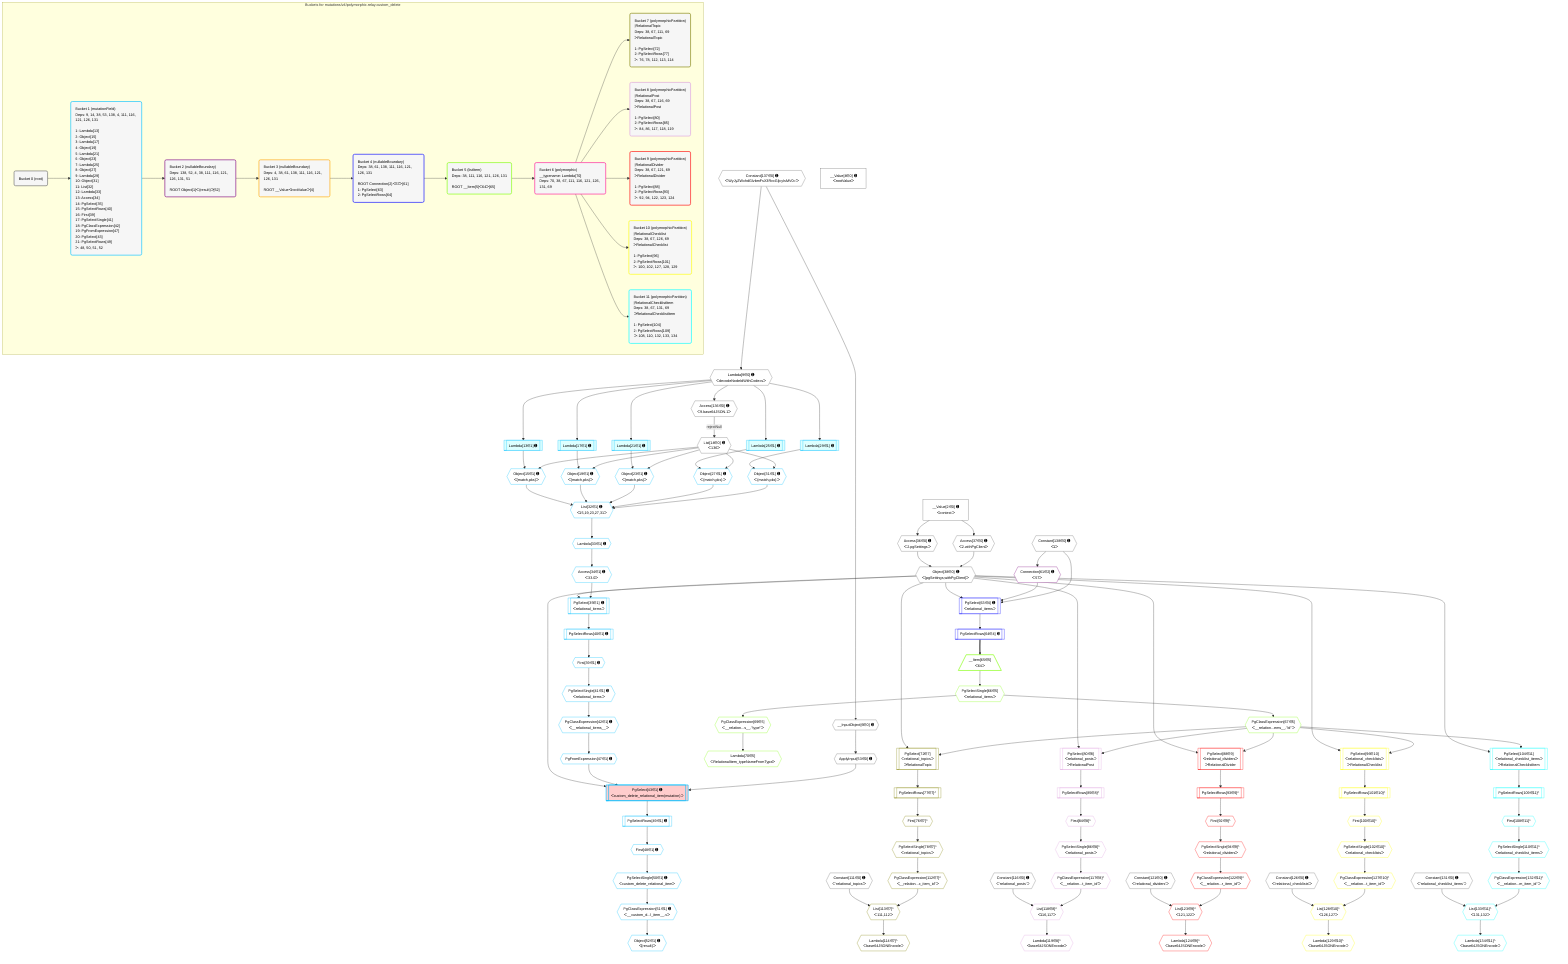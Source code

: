 %%{init: {'themeVariables': { 'fontSize': '12px'}}}%%
graph TD
    classDef path fill:#eee,stroke:#000,color:#000
    classDef plan fill:#fff,stroke-width:1px,color:#000
    classDef itemplan fill:#fff,stroke-width:2px,color:#000
    classDef unbatchedplan fill:#dff,stroke-width:1px,color:#000
    classDef sideeffectplan fill:#fcc,stroke-width:2px,color:#000
    classDef bucket fill:#f6f6f6,color:#000,stroke-width:2px,text-align:left

    subgraph "Buckets for mutations/v4/polymorphic.relay.custom_delete"
    Bucket0("Bucket 0 (root)"):::bucket
    Bucket1("Bucket 1 (mutationField)<br />Deps: 9, 14, 38, 53, 138, 4, 111, 116, 121, 126, 131<br /><br />1: Lambda[13]<br />2: Object[15]<br />3: Lambda[17]<br />4: Object[19]<br />5: Lambda[21]<br />6: Object[23]<br />7: Lambda[25]<br />8: Object[27]<br />9: Lambda[29]<br />10: Object[31]<br />11: List[32]<br />12: Lambda[33]<br />13: Access[34]<br />14: PgSelect[35]<br />15: PgSelectRows[40]<br />16: First[39]<br />17: PgSelectSingle[41]<br />18: PgClassExpression[42]<br />19: PgFromExpression[47]<br />20: PgSelect[43]<br />21: PgSelectRows[49]<br />ᐳ: 48, 50, 51, 52"):::bucket
    Bucket2("Bucket 2 (nullableBoundary)<br />Deps: 138, 52, 4, 38, 111, 116, 121, 126, 131, 51<br /><br />ROOT Object{1}ᐸ{result}ᐳ[52]"):::bucket
    Bucket3("Bucket 3 (nullableBoundary)<br />Deps: 4, 38, 61, 138, 111, 116, 121, 126, 131<br /><br />ROOT __ValueᐸrootValueᐳ[4]"):::bucket
    Bucket4("Bucket 4 (nullableBoundary)<br />Deps: 38, 61, 138, 111, 116, 121, 126, 131<br /><br />ROOT Connection{2}ᐸ57ᐳ[61]<br />1: PgSelect[63]<br />2: PgSelectRows[64]"):::bucket
    Bucket5("Bucket 5 (listItem)<br />Deps: 38, 111, 116, 121, 126, 131<br /><br />ROOT __Item{5}ᐸ64ᐳ[65]"):::bucket
    Bucket6("Bucket 6 (polymorphic)<br />__typename: Lambda[70]<br />Deps: 70, 38, 67, 111, 116, 121, 126, 131, 69"):::bucket
    Bucket7("Bucket 7 (polymorphicPartition)<br />|RelationalTopic<br />Deps: 38, 67, 111, 69<br />ᐳRelationalTopic<br /><br />1: PgSelect[72]<br />2: PgSelectRows[77]<br />ᐳ: 76, 78, 112, 113, 114"):::bucket
    Bucket8("Bucket 8 (polymorphicPartition)<br />|RelationalPost<br />Deps: 38, 67, 116, 69<br />ᐳRelationalPost<br /><br />1: PgSelect[80]<br />2: PgSelectRows[85]<br />ᐳ: 84, 86, 117, 118, 119"):::bucket
    Bucket9("Bucket 9 (polymorphicPartition)<br />|RelationalDivider<br />Deps: 38, 67, 121, 69<br />ᐳRelationalDivider<br /><br />1: PgSelect[88]<br />2: PgSelectRows[93]<br />ᐳ: 92, 94, 122, 123, 124"):::bucket
    Bucket10("Bucket 10 (polymorphicPartition)<br />|RelationalChecklist<br />Deps: 38, 67, 126, 69<br />ᐳRelationalChecklist<br /><br />1: PgSelect[96]<br />2: PgSelectRows[101]<br />ᐳ: 100, 102, 127, 128, 129"):::bucket
    Bucket11("Bucket 11 (polymorphicPartition)<br />|RelationalChecklistItem<br />Deps: 38, 67, 131, 69<br />ᐳRelationalChecklistItem<br /><br />1: PgSelect[104]<br />2: PgSelectRows[109]<br />ᐳ: 108, 110, 132, 133, 134"):::bucket
    end
    Bucket0 --> Bucket1
    Bucket1 --> Bucket2
    Bucket2 --> Bucket3
    Bucket3 --> Bucket4
    Bucket4 --> Bucket5
    Bucket5 --> Bucket6
    Bucket6 --> Bucket7 & Bucket8 & Bucket9 & Bucket10 & Bucket11

    %% plan dependencies
    __InputObject6{{"__InputObject[6∈0] ➊"}}:::plan
    Constant137{{"Constant[137∈0] ➊<br />ᐸ'WyJyZWxhdGlvbmFsX3RvcGljcyIsMV0='ᐳ"}}:::plan
    Constant137 --> __InputObject6
    Object38{{"Object[38∈0] ➊<br />ᐸ{pgSettings,withPgClient}ᐳ"}}:::plan
    Access36{{"Access[36∈0] ➊<br />ᐸ2.pgSettingsᐳ"}}:::plan
    Access37{{"Access[37∈0] ➊<br />ᐸ2.withPgClientᐳ"}}:::plan
    Access36 & Access37 --> Object38
    Lambda9{{"Lambda[9∈0] ➊<br />ᐸdecodeNodeIdWithCodecsᐳ"}}:::plan
    Constant137 --> Lambda9
    List14{{"List[14∈0] ➊<br />ᐸ136ᐳ"}}:::plan
    Access136{{"Access[136∈0] ➊<br />ᐸ9.base64JSON.1ᐳ"}}:::plan
    Access136 -->|rejectNull| List14
    __Value2["__Value[2∈0] ➊<br />ᐸcontextᐳ"]:::plan
    __Value2 --> Access36
    __Value2 --> Access37
    ApplyInput53{{"ApplyInput[53∈0] ➊"}}:::plan
    __InputObject6 --> ApplyInput53
    Lambda9 --> Access136
    __Value4["__Value[4∈0] ➊<br />ᐸrootValueᐳ"]:::plan
    Constant111{{"Constant[111∈0] ➊<br />ᐸ'relational_topics'ᐳ"}}:::plan
    Constant116{{"Constant[116∈0] ➊<br />ᐸ'relational_posts'ᐳ"}}:::plan
    Constant121{{"Constant[121∈0] ➊<br />ᐸ'relational_dividers'ᐳ"}}:::plan
    Constant126{{"Constant[126∈0] ➊<br />ᐸ'relational_checklists'ᐳ"}}:::plan
    Constant131{{"Constant[131∈0] ➊<br />ᐸ'relational_checklist_items'ᐳ"}}:::plan
    Constant138{{"Constant[138∈0] ➊<br />ᐸ1ᐳ"}}:::plan
    List32{{"List[32∈1] ➊<br />ᐸ15,19,23,27,31ᐳ"}}:::plan
    Object15{{"Object[15∈1] ➊<br />ᐸ{match,pks}ᐳ"}}:::plan
    Object19{{"Object[19∈1] ➊<br />ᐸ{match,pks}ᐳ"}}:::plan
    Object23{{"Object[23∈1] ➊<br />ᐸ{match,pks}ᐳ"}}:::plan
    Object27{{"Object[27∈1] ➊<br />ᐸ{match,pks}ᐳ"}}:::plan
    Object31{{"Object[31∈1] ➊<br />ᐸ{match,pks}ᐳ"}}:::plan
    Object15 & Object19 & Object23 & Object27 & Object31 --> List32
    PgSelect43[["PgSelect[43∈1] ➊<br />ᐸcustom_delete_relational_item(mutation)ᐳ"]]:::sideeffectplan
    PgFromExpression47{{"PgFromExpression[47∈1] ➊"}}:::plan
    Object38 & PgFromExpression47 & ApplyInput53 --> PgSelect43
    Lambda13[["Lambda[13∈1] ➊"]]:::unbatchedplan
    Lambda13 & List14 --> Object15
    Lambda17[["Lambda[17∈1] ➊"]]:::unbatchedplan
    Lambda17 & List14 --> Object19
    Lambda21[["Lambda[21∈1] ➊"]]:::unbatchedplan
    Lambda21 & List14 --> Object23
    Lambda25[["Lambda[25∈1] ➊"]]:::unbatchedplan
    Lambda25 & List14 --> Object27
    Lambda29[["Lambda[29∈1] ➊"]]:::unbatchedplan
    Lambda29 & List14 --> Object31
    PgSelect35[["PgSelect[35∈1] ➊<br />ᐸrelational_itemsᐳ"]]:::plan
    Access34{{"Access[34∈1] ➊<br />ᐸ33.0ᐳ"}}:::plan
    Object38 & Access34 --> PgSelect35
    Lambda9 --> Lambda13
    Lambda9 --> Lambda17
    Lambda9 --> Lambda21
    Lambda9 --> Lambda25
    Lambda9 --> Lambda29
    Lambda33{{"Lambda[33∈1] ➊"}}:::plan
    List32 --> Lambda33
    Lambda33 --> Access34
    First39{{"First[39∈1] ➊"}}:::plan
    PgSelectRows40[["PgSelectRows[40∈1] ➊"]]:::plan
    PgSelectRows40 --> First39
    PgSelect35 --> PgSelectRows40
    PgSelectSingle41{{"PgSelectSingle[41∈1] ➊<br />ᐸrelational_itemsᐳ"}}:::plan
    First39 --> PgSelectSingle41
    PgClassExpression42{{"PgClassExpression[42∈1] ➊<br />ᐸ__relational_items__ᐳ"}}:::plan
    PgSelectSingle41 --> PgClassExpression42
    PgClassExpression42 --> PgFromExpression47
    First48{{"First[48∈1] ➊"}}:::plan
    PgSelectRows49[["PgSelectRows[49∈1] ➊"]]:::plan
    PgSelectRows49 --> First48
    PgSelect43 --> PgSelectRows49
    PgSelectSingle50{{"PgSelectSingle[50∈1] ➊<br />ᐸcustom_delete_relational_itemᐳ"}}:::plan
    First48 --> PgSelectSingle50
    PgClassExpression51{{"PgClassExpression[51∈1] ➊<br />ᐸ__custom_d...l_item__.vᐳ"}}:::plan
    PgSelectSingle50 --> PgClassExpression51
    Object52{{"Object[52∈1] ➊<br />ᐸ{result}ᐳ"}}:::plan
    PgClassExpression51 --> Object52
    Connection61{{"Connection[61∈2] ➊<br />ᐸ57ᐳ"}}:::plan
    Constant138 --> Connection61
    PgSelect63[["PgSelect[63∈4] ➊<br />ᐸrelational_itemsᐳ"]]:::plan
    Object38 & Connection61 & Constant138 --> PgSelect63
    PgSelectRows64[["PgSelectRows[64∈4] ➊"]]:::plan
    PgSelect63 --> PgSelectRows64
    __Item65[/"__Item[65∈5]<br />ᐸ64ᐳ"\]:::itemplan
    PgSelectRows64 ==> __Item65
    PgSelectSingle66{{"PgSelectSingle[66∈5]<br />ᐸrelational_itemsᐳ"}}:::plan
    __Item65 --> PgSelectSingle66
    PgClassExpression67{{"PgClassExpression[67∈5]<br />ᐸ__relation...ems__.”id”ᐳ"}}:::plan
    PgSelectSingle66 --> PgClassExpression67
    PgClassExpression69{{"PgClassExpression[69∈5]<br />ᐸ__relation...s__.”type”ᐳ"}}:::plan
    PgSelectSingle66 --> PgClassExpression69
    Lambda70{{"Lambda[70∈5]<br />ᐸRelationalItem_typeNameFromTypeᐳ"}}:::plan
    PgClassExpression69 --> Lambda70
    PgSelect72[["PgSelect[72∈7]<br />ᐸrelational_topicsᐳ<br />ᐳRelationalTopic"]]:::plan
    Object38 & PgClassExpression67 --> PgSelect72
    List113{{"List[113∈7]^<br />ᐸ111,112ᐳ"}}:::plan
    PgClassExpression112{{"PgClassExpression[112∈7]^<br />ᐸ__relation...c_item_id”ᐳ"}}:::plan
    Constant111 & PgClassExpression112 --> List113
    First76{{"First[76∈7]^"}}:::plan
    PgSelectRows77[["PgSelectRows[77∈7]^"]]:::plan
    PgSelectRows77 --> First76
    PgSelect72 --> PgSelectRows77
    PgSelectSingle78{{"PgSelectSingle[78∈7]^<br />ᐸrelational_topicsᐳ"}}:::plan
    First76 --> PgSelectSingle78
    PgSelectSingle78 --> PgClassExpression112
    Lambda114{{"Lambda[114∈7]^<br />ᐸbase64JSONEncodeᐳ"}}:::plan
    List113 --> Lambda114
    PgSelect80[["PgSelect[80∈8]<br />ᐸrelational_postsᐳ<br />ᐳRelationalPost"]]:::plan
    Object38 & PgClassExpression67 --> PgSelect80
    List118{{"List[118∈8]^<br />ᐸ116,117ᐳ"}}:::plan
    PgClassExpression117{{"PgClassExpression[117∈8]^<br />ᐸ__relation...t_item_id”ᐳ"}}:::plan
    Constant116 & PgClassExpression117 --> List118
    First84{{"First[84∈8]^"}}:::plan
    PgSelectRows85[["PgSelectRows[85∈8]^"]]:::plan
    PgSelectRows85 --> First84
    PgSelect80 --> PgSelectRows85
    PgSelectSingle86{{"PgSelectSingle[86∈8]^<br />ᐸrelational_postsᐳ"}}:::plan
    First84 --> PgSelectSingle86
    PgSelectSingle86 --> PgClassExpression117
    Lambda119{{"Lambda[119∈8]^<br />ᐸbase64JSONEncodeᐳ"}}:::plan
    List118 --> Lambda119
    PgSelect88[["PgSelect[88∈9]<br />ᐸrelational_dividersᐳ<br />ᐳRelationalDivider"]]:::plan
    Object38 & PgClassExpression67 --> PgSelect88
    List123{{"List[123∈9]^<br />ᐸ121,122ᐳ"}}:::plan
    PgClassExpression122{{"PgClassExpression[122∈9]^<br />ᐸ__relation...r_item_id”ᐳ"}}:::plan
    Constant121 & PgClassExpression122 --> List123
    First92{{"First[92∈9]^"}}:::plan
    PgSelectRows93[["PgSelectRows[93∈9]^"]]:::plan
    PgSelectRows93 --> First92
    PgSelect88 --> PgSelectRows93
    PgSelectSingle94{{"PgSelectSingle[94∈9]^<br />ᐸrelational_dividersᐳ"}}:::plan
    First92 --> PgSelectSingle94
    PgSelectSingle94 --> PgClassExpression122
    Lambda124{{"Lambda[124∈9]^<br />ᐸbase64JSONEncodeᐳ"}}:::plan
    List123 --> Lambda124
    PgSelect96[["PgSelect[96∈10]<br />ᐸrelational_checklistsᐳ<br />ᐳRelationalChecklist"]]:::plan
    Object38 & PgClassExpression67 --> PgSelect96
    List128{{"List[128∈10]^<br />ᐸ126,127ᐳ"}}:::plan
    PgClassExpression127{{"PgClassExpression[127∈10]^<br />ᐸ__relation...t_item_id”ᐳ"}}:::plan
    Constant126 & PgClassExpression127 --> List128
    First100{{"First[100∈10]^"}}:::plan
    PgSelectRows101[["PgSelectRows[101∈10]^"]]:::plan
    PgSelectRows101 --> First100
    PgSelect96 --> PgSelectRows101
    PgSelectSingle102{{"PgSelectSingle[102∈10]^<br />ᐸrelational_checklistsᐳ"}}:::plan
    First100 --> PgSelectSingle102
    PgSelectSingle102 --> PgClassExpression127
    Lambda129{{"Lambda[129∈10]^<br />ᐸbase64JSONEncodeᐳ"}}:::plan
    List128 --> Lambda129
    PgSelect104[["PgSelect[104∈11]<br />ᐸrelational_checklist_itemsᐳ<br />ᐳRelationalChecklistItem"]]:::plan
    Object38 & PgClassExpression67 --> PgSelect104
    List133{{"List[133∈11]^<br />ᐸ131,132ᐳ"}}:::plan
    PgClassExpression132{{"PgClassExpression[132∈11]^<br />ᐸ__relation...m_item_id”ᐳ"}}:::plan
    Constant131 & PgClassExpression132 --> List133
    First108{{"First[108∈11]^"}}:::plan
    PgSelectRows109[["PgSelectRows[109∈11]^"]]:::plan
    PgSelectRows109 --> First108
    PgSelect104 --> PgSelectRows109
    PgSelectSingle110{{"PgSelectSingle[110∈11]^<br />ᐸrelational_checklist_itemsᐳ"}}:::plan
    First108 --> PgSelectSingle110
    PgSelectSingle110 --> PgClassExpression132
    Lambda134{{"Lambda[134∈11]^<br />ᐸbase64JSONEncodeᐳ"}}:::plan
    List133 --> Lambda134

    %% define steps
    classDef bucket0 stroke:#696969
    class Bucket0,__Value2,__Value4,__InputObject6,Lambda9,List14,Access36,Access37,Object38,ApplyInput53,Constant111,Constant116,Constant121,Constant126,Constant131,Access136,Constant137,Constant138 bucket0
    classDef bucket1 stroke:#00bfff
    class Bucket1,Lambda13,Object15,Lambda17,Object19,Lambda21,Object23,Lambda25,Object27,Lambda29,Object31,List32,Lambda33,Access34,PgSelect35,First39,PgSelectRows40,PgSelectSingle41,PgClassExpression42,PgSelect43,PgFromExpression47,First48,PgSelectRows49,PgSelectSingle50,PgClassExpression51,Object52 bucket1
    classDef bucket2 stroke:#7f007f
    class Bucket2,Connection61 bucket2
    classDef bucket3 stroke:#ffa500
    class Bucket3 bucket3
    classDef bucket4 stroke:#0000ff
    class Bucket4,PgSelect63,PgSelectRows64 bucket4
    classDef bucket5 stroke:#7fff00
    class Bucket5,__Item65,PgSelectSingle66,PgClassExpression67,PgClassExpression69,Lambda70 bucket5
    classDef bucket6 stroke:#ff1493
    class Bucket6 bucket6
    classDef bucket7 stroke:#808000
    class Bucket7,PgSelect72,First76,PgSelectRows77,PgSelectSingle78,PgClassExpression112,List113,Lambda114 bucket7
    classDef bucket8 stroke:#dda0dd
    class Bucket8,PgSelect80,First84,PgSelectRows85,PgSelectSingle86,PgClassExpression117,List118,Lambda119 bucket8
    classDef bucket9 stroke:#ff0000
    class Bucket9,PgSelect88,First92,PgSelectRows93,PgSelectSingle94,PgClassExpression122,List123,Lambda124 bucket9
    classDef bucket10 stroke:#ffff00
    class Bucket10,PgSelect96,First100,PgSelectRows101,PgSelectSingle102,PgClassExpression127,List128,Lambda129 bucket10
    classDef bucket11 stroke:#00ffff
    class Bucket11,PgSelect104,First108,PgSelectRows109,PgSelectSingle110,PgClassExpression132,List133,Lambda134 bucket11